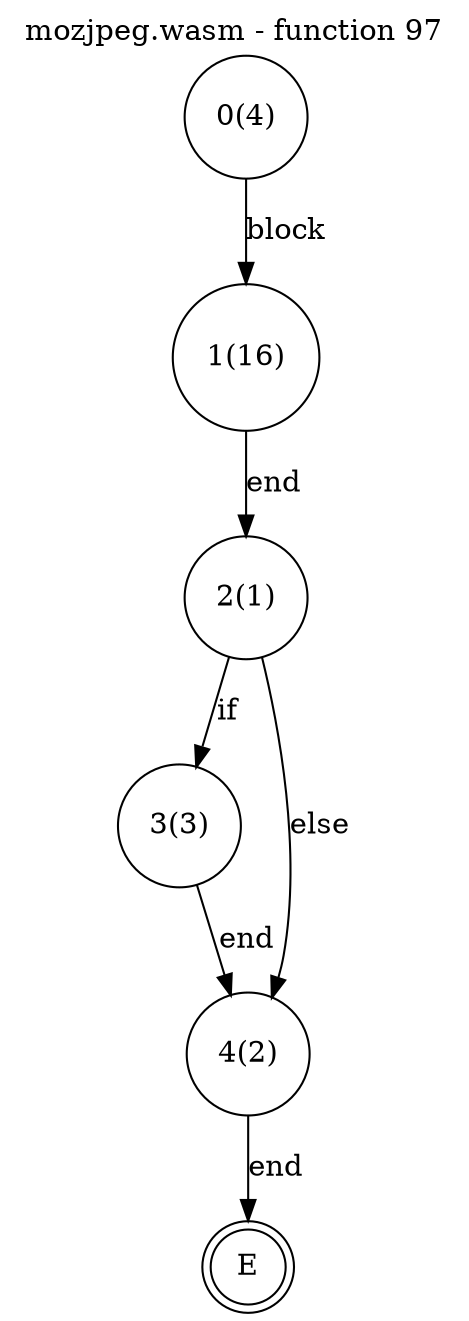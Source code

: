 digraph finite_state_machine {
    label = "mozjpeg.wasm - function 97"
    labelloc =  t
    labelfontsize = 16
    labelfontcolor = black
    labelfontname = "Helvetica"
    node [shape = doublecircle]; E ;
node [shape=circle, fontcolor=black, style="", label="0(4)"]0
node [shape=circle, fontcolor=black, style="", label="1(16)"]1
node [shape=circle, fontcolor=black, style="", label="2(1)"]2
node [shape=circle, fontcolor=black, style="", label="3(3)"]3
node [shape=circle, fontcolor=black, style="", label="4(2)"]4
node [shape=circle, fontcolor=black, style="", label="E"]E
    0 -> 1[label="block"];
    1 -> 2[label="end"];
    2 -> 3[label="if"];
    2 -> 4[label="else"];
    3 -> 4[label="end"];
    4 -> E[label="end"];
}
